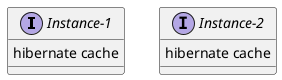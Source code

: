 @startuml
'https://plantuml.com/class-diagram

interface Instance-1 {
   hibernate cache
}

interface Instance-2 {
   hibernate cache
}

@enduml
